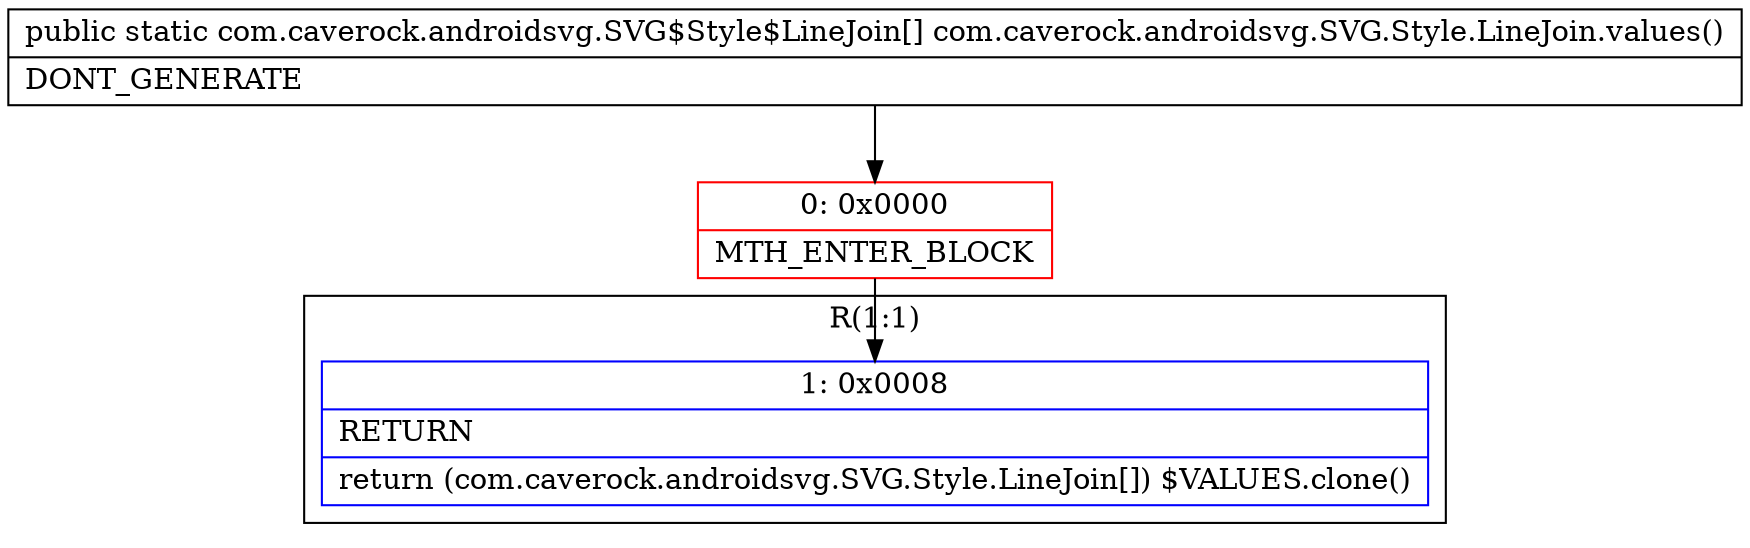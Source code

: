 digraph "CFG forcom.caverock.androidsvg.SVG.Style.LineJoin.values()[Lcom\/caverock\/androidsvg\/SVG$Style$LineJoin;" {
subgraph cluster_Region_1021146948 {
label = "R(1:1)";
node [shape=record,color=blue];
Node_1 [shape=record,label="{1\:\ 0x0008|RETURN\l|return (com.caverock.androidsvg.SVG.Style.LineJoin[]) $VALUES.clone()\l}"];
}
Node_0 [shape=record,color=red,label="{0\:\ 0x0000|MTH_ENTER_BLOCK\l}"];
MethodNode[shape=record,label="{public static com.caverock.androidsvg.SVG$Style$LineJoin[] com.caverock.androidsvg.SVG.Style.LineJoin.values()  | DONT_GENERATE\l}"];
MethodNode -> Node_0;
Node_0 -> Node_1;
}


